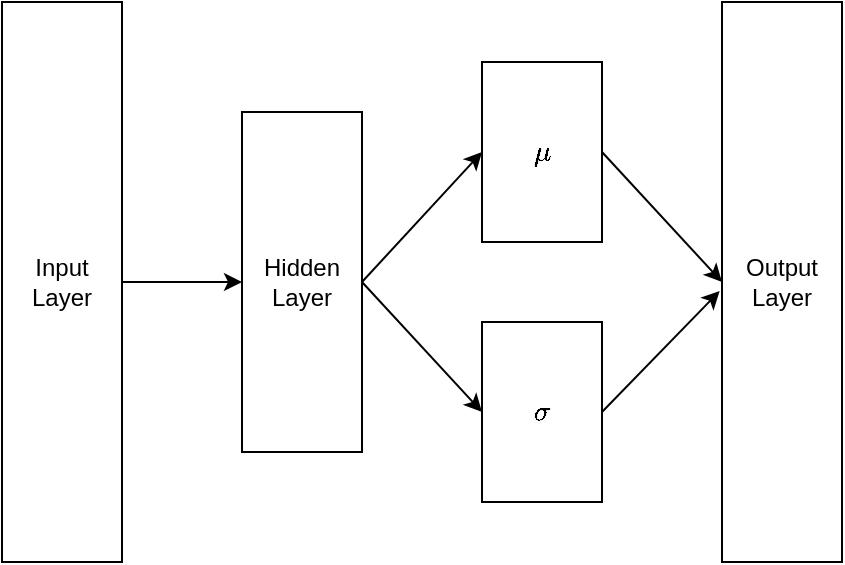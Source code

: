 <mxfile>
    <diagram id="i8DGDCLHBpSUTfDjT9Df" name="Page-1">
        <mxGraphModel dx="471" dy="470" grid="1" gridSize="10" guides="1" tooltips="1" connect="1" arrows="1" fold="1" page="1" pageScale="1" pageWidth="850" pageHeight="1100" math="1" shadow="0">
            <root>
                <mxCell id="0"/>
                <mxCell id="1" parent="0"/>
                <mxCell id="11" style="edgeStyle=none;html=1;exitX=0.5;exitY=0;exitDx=0;exitDy=0;entryX=0.5;entryY=1;entryDx=0;entryDy=0;" parent="1" source="2" target="3" edge="1">
                    <mxGeometry relative="1" as="geometry"/>
                </mxCell>
                <mxCell id="2" value="Input Layer" style="rounded=0;whiteSpace=wrap;html=1;direction=south;" parent="1" vertex="1">
                    <mxGeometry x="80" y="160" width="60" height="280" as="geometry"/>
                </mxCell>
                <mxCell id="3" value="Hidden Layer" style="rounded=0;whiteSpace=wrap;html=1;direction=south;" parent="1" vertex="1">
                    <mxGeometry x="200" y="215" width="60" height="170" as="geometry"/>
                </mxCell>
                <mxCell id="4" value="&lt;p&gt;$$\mu$$&lt;/p&gt;" style="rounded=0;whiteSpace=wrap;html=1;direction=south;" parent="1" vertex="1">
                    <mxGeometry x="320" y="190" width="60" height="90" as="geometry"/>
                </mxCell>
                <mxCell id="5" value="&lt;p&gt;$$\sigma$$&lt;/p&gt;" style="rounded=0;whiteSpace=wrap;html=1;direction=south;" parent="1" vertex="1">
                    <mxGeometry x="320" y="320" width="60" height="90" as="geometry"/>
                </mxCell>
                <mxCell id="9" value="Output Layer" style="rounded=0;whiteSpace=wrap;html=1;direction=south;" parent="1" vertex="1">
                    <mxGeometry x="440" y="160" width="60" height="280" as="geometry"/>
                </mxCell>
                <mxCell id="10" value="" style="endArrow=classic;html=1;exitX=0.5;exitY=0;exitDx=0;exitDy=0;entryX=0.5;entryY=1;entryDx=0;entryDy=0;" parent="1" source="3" target="5" edge="1">
                    <mxGeometry width="50" height="50" relative="1" as="geometry">
                        <mxPoint x="300" y="350" as="sourcePoint"/>
                        <mxPoint x="350" y="300" as="targetPoint"/>
                    </mxGeometry>
                </mxCell>
                <mxCell id="12" value="" style="endArrow=classic;html=1;exitX=0.5;exitY=0;exitDx=0;exitDy=0;entryX=0.5;entryY=1;entryDx=0;entryDy=0;" parent="1" source="3" target="4" edge="1">
                    <mxGeometry width="50" height="50" relative="1" as="geometry">
                        <mxPoint x="280" y="300" as="sourcePoint"/>
                        <mxPoint x="330" y="250" as="targetPoint"/>
                    </mxGeometry>
                </mxCell>
                <mxCell id="13" value="" style="endArrow=classic;html=1;exitX=0.5;exitY=0;exitDx=0;exitDy=0;entryX=0.5;entryY=1;entryDx=0;entryDy=0;" parent="1" source="4" target="9" edge="1">
                    <mxGeometry width="50" height="50" relative="1" as="geometry">
                        <mxPoint x="395" y="315" as="sourcePoint"/>
                        <mxPoint x="455" y="250" as="targetPoint"/>
                    </mxGeometry>
                </mxCell>
                <mxCell id="14" value="" style="endArrow=classic;html=1;exitX=0.5;exitY=0;exitDx=0;exitDy=0;entryX=0.516;entryY=1.019;entryDx=0;entryDy=0;entryPerimeter=0;" parent="1" source="5" target="9" edge="1">
                    <mxGeometry width="50" height="50" relative="1" as="geometry">
                        <mxPoint x="390" y="245" as="sourcePoint"/>
                        <mxPoint x="450" y="310" as="targetPoint"/>
                    </mxGeometry>
                </mxCell>
            </root>
        </mxGraphModel>
    </diagram>
</mxfile>